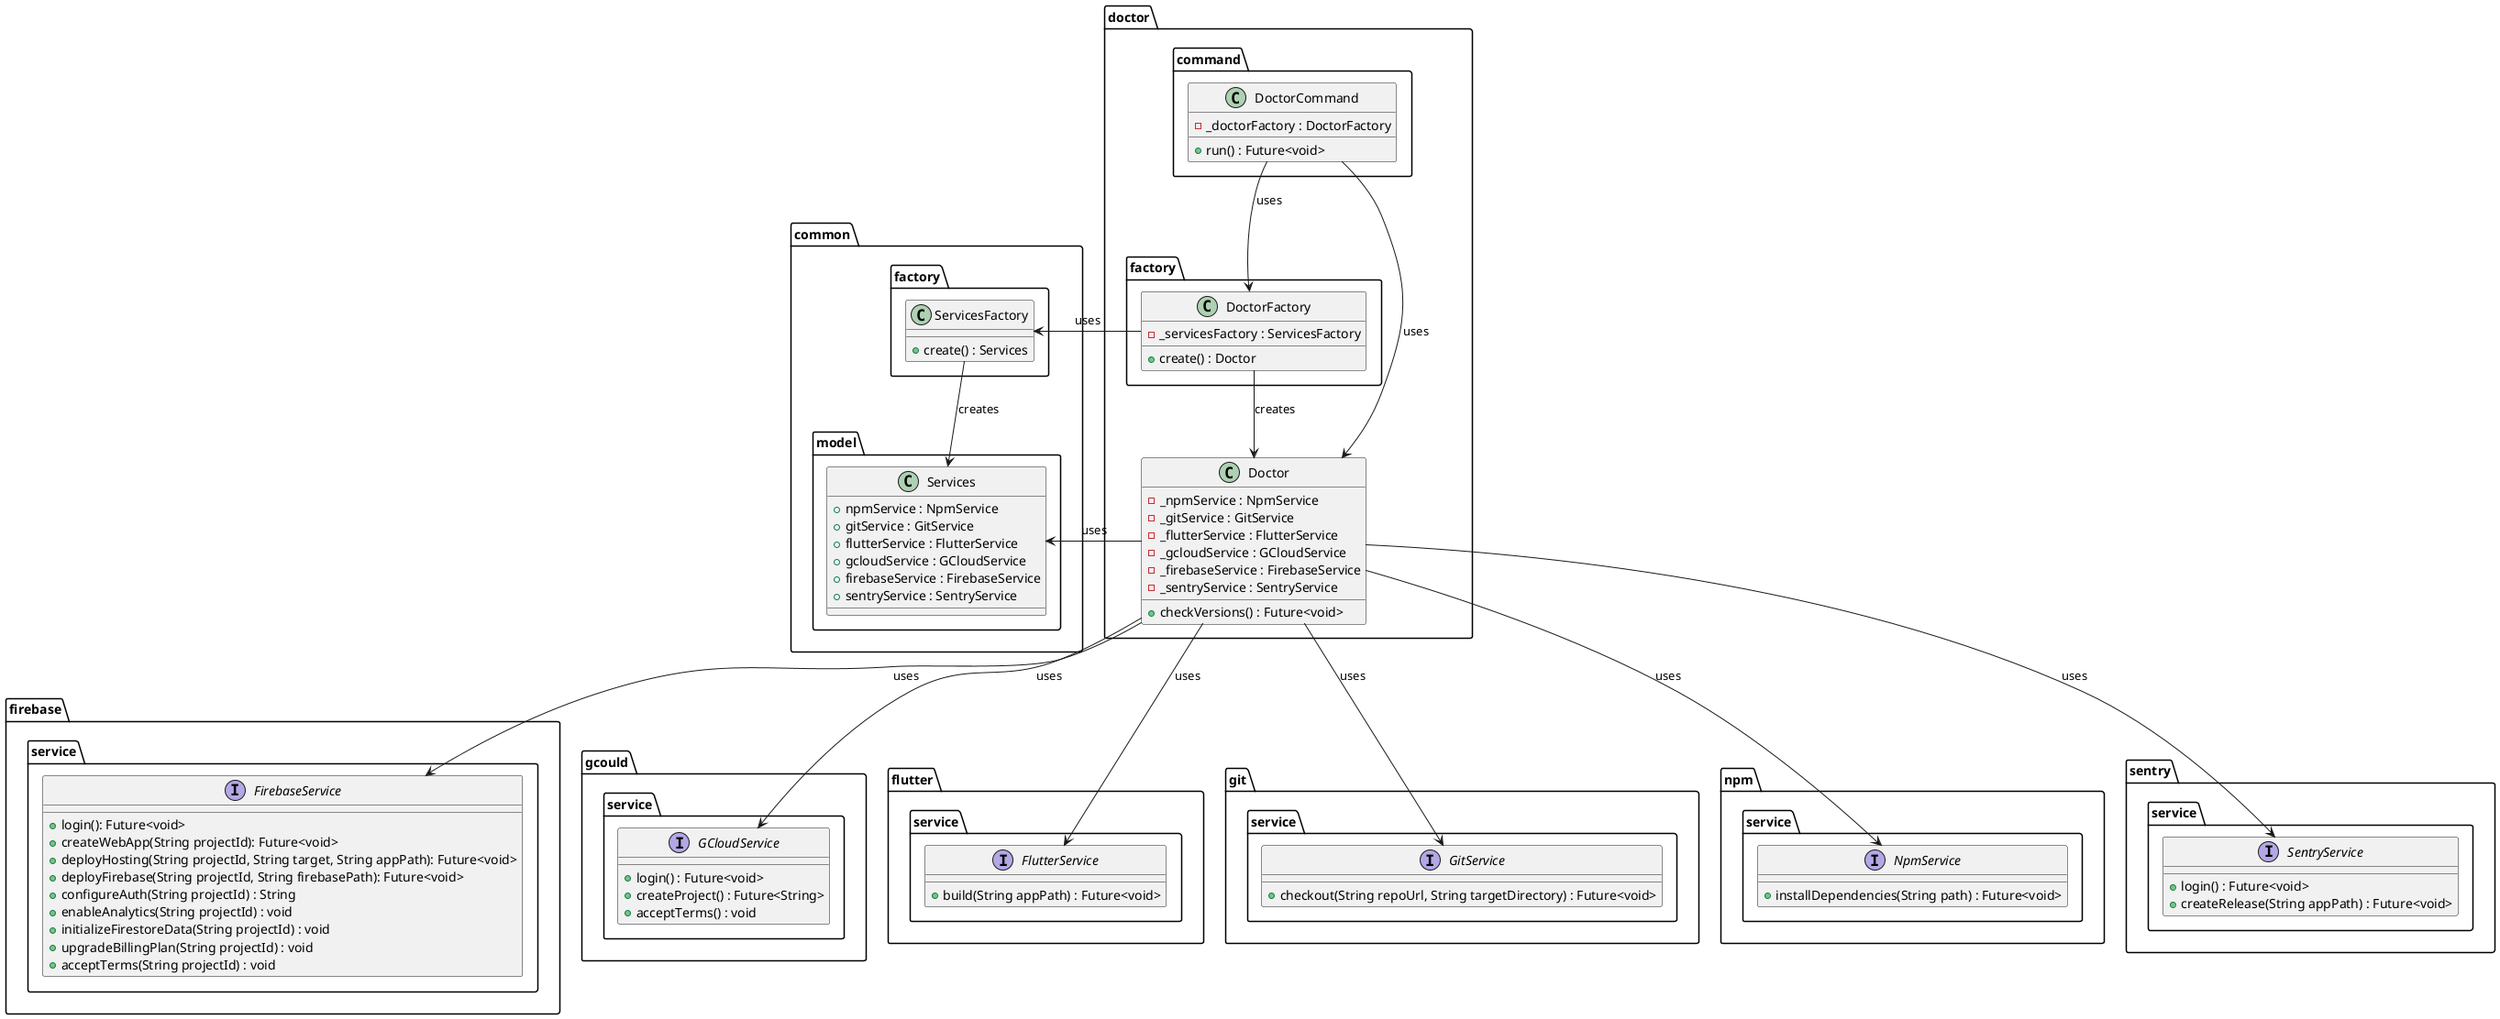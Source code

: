 @startuml doctor_command_class_diagram

package firebase.service {
    interface FirebaseService {
        + login(): Future<void>
        + createWebApp(String projectId): Future<void>
        + deployHosting(String projectId, String target, String appPath): Future<void>
        + deployFirebase(String projectId, String firebasePath): Future<void>
        + configureAuth(String projectId) : String
        + enableAnalytics(String projectId) : void
        + initializeFirestoreData(String projectId) : void
        + upgradeBillingPlan(String projectId) : void
        + acceptTerms(String projectId) : void
    }
}

package gcould.service {
    interface GCloudService {
        + login() : Future<void>
        + createProject() : Future<String>
        + acceptTerms() : void
    }
}

package flutter.service {
    interface FlutterService  {
        + build(String appPath) : Future<void>
    }
}

package git.service{
    interface GitService  {
        + checkout(String repoUrl, String targetDirectory) : Future<void>
    }
}

package npm.service {
    interface NpmService  {
        + installDependencies(String path) : Future<void>
    }
}

package sentry.service{
    interface SentryService  {
        + login() : Future<void>
        + createRelease(String appPath) : Future<void>
    }
}

package common {
    package model {
        class Services {
            + npmService : NpmService
            + gitService : GitService
            + flutterService : FlutterService
            + gcloudService : GCloudService
            + firebaseService : FirebaseService
            + sentryService : SentryService
        }
    }

    package factory as common.factory{
        class ServicesFactory {
            + create() : Services
        }
    }
}

package doctor {
    package command {
        class DoctorCommand {
            - _doctorFactory : DoctorFactory
            + run() : Future<void>
        }
    }

    package factory {
        class DoctorFactory {
            - _servicesFactory : ServicesFactory
            + create() : Doctor
        }
    }

    class Doctor {
        - _npmService : NpmService
        - _gitService : GitService
        - _flutterService : FlutterService
        - _gcloudService : GCloudService
        - _firebaseService : FirebaseService
        - _sentryService : SentryService
        + checkVersions() : Future<void>
    }
}

DoctorCommand -down-> Doctor : uses
DoctorCommand --> DoctorFactory : uses

DoctorFactory --> Doctor : creates
DoctorFactory -left-> ServicesFactory : uses

ServicesFactory --> Services : creates

Doctor -down-> NpmService : uses
Doctor -down-> GitService : uses
Doctor -down-> FlutterService : uses
Doctor -down-> GCloudService : uses
Doctor -down-> FirebaseService : uses
Doctor -down-> SentryService : uses
Doctor -left-> Services : uses

@enduml
